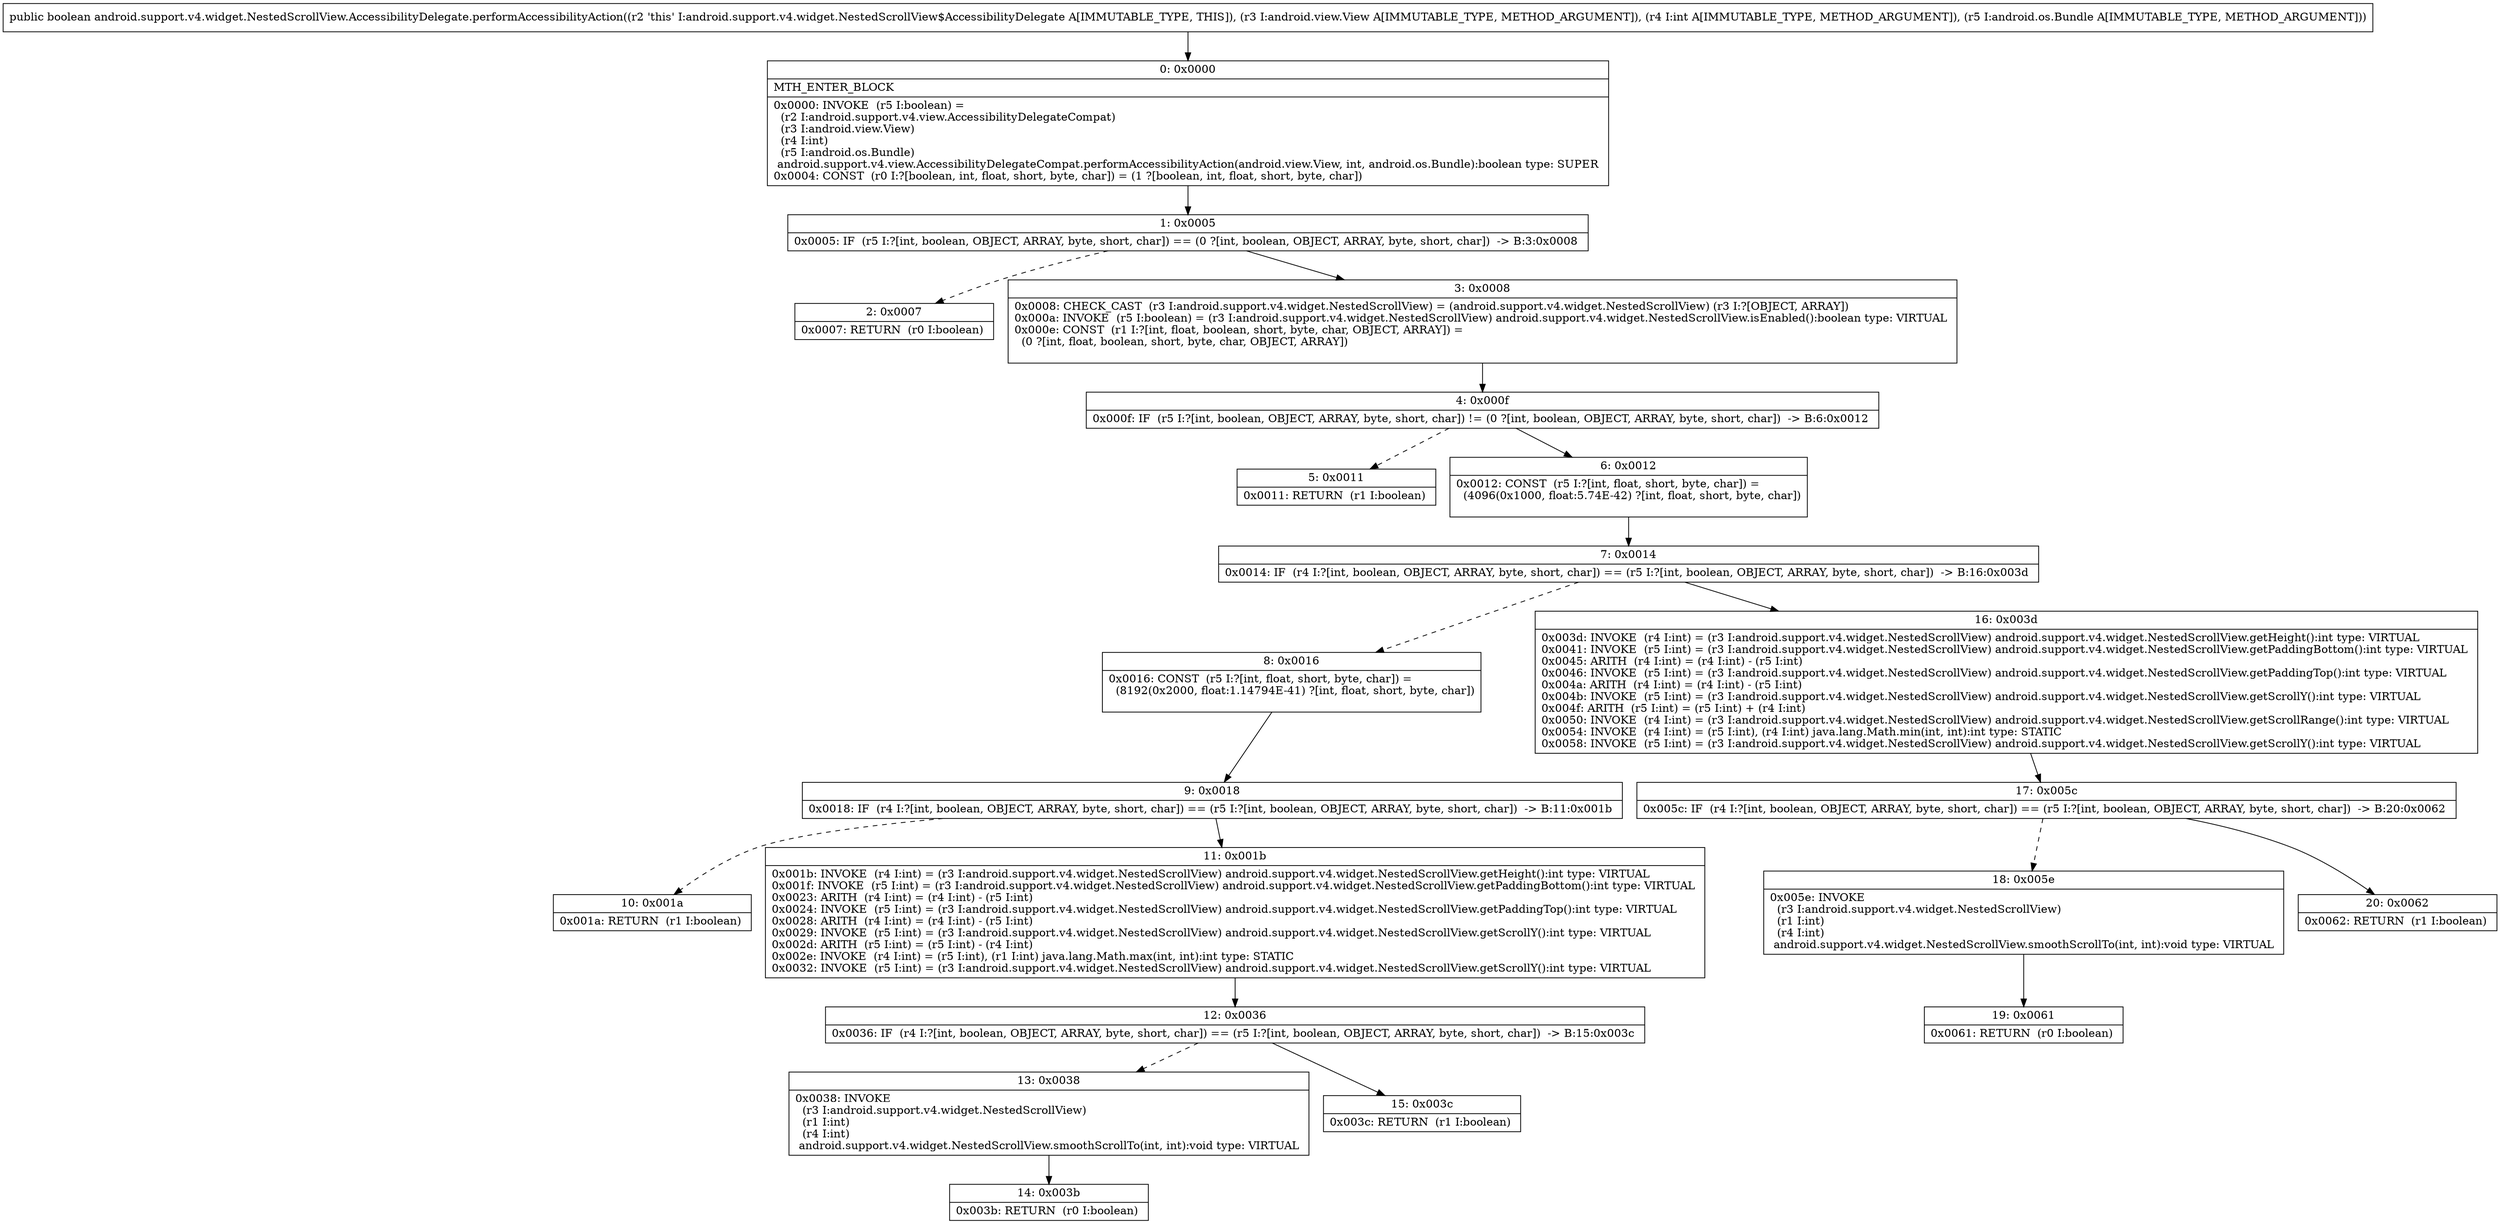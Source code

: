 digraph "CFG forandroid.support.v4.widget.NestedScrollView.AccessibilityDelegate.performAccessibilityAction(Landroid\/view\/View;ILandroid\/os\/Bundle;)Z" {
Node_0 [shape=record,label="{0\:\ 0x0000|MTH_ENTER_BLOCK\l|0x0000: INVOKE  (r5 I:boolean) = \l  (r2 I:android.support.v4.view.AccessibilityDelegateCompat)\l  (r3 I:android.view.View)\l  (r4 I:int)\l  (r5 I:android.os.Bundle)\l android.support.v4.view.AccessibilityDelegateCompat.performAccessibilityAction(android.view.View, int, android.os.Bundle):boolean type: SUPER \l0x0004: CONST  (r0 I:?[boolean, int, float, short, byte, char]) = (1 ?[boolean, int, float, short, byte, char]) \l}"];
Node_1 [shape=record,label="{1\:\ 0x0005|0x0005: IF  (r5 I:?[int, boolean, OBJECT, ARRAY, byte, short, char]) == (0 ?[int, boolean, OBJECT, ARRAY, byte, short, char])  \-\> B:3:0x0008 \l}"];
Node_2 [shape=record,label="{2\:\ 0x0007|0x0007: RETURN  (r0 I:boolean) \l}"];
Node_3 [shape=record,label="{3\:\ 0x0008|0x0008: CHECK_CAST  (r3 I:android.support.v4.widget.NestedScrollView) = (android.support.v4.widget.NestedScrollView) (r3 I:?[OBJECT, ARRAY]) \l0x000a: INVOKE  (r5 I:boolean) = (r3 I:android.support.v4.widget.NestedScrollView) android.support.v4.widget.NestedScrollView.isEnabled():boolean type: VIRTUAL \l0x000e: CONST  (r1 I:?[int, float, boolean, short, byte, char, OBJECT, ARRAY]) = \l  (0 ?[int, float, boolean, short, byte, char, OBJECT, ARRAY])\l \l}"];
Node_4 [shape=record,label="{4\:\ 0x000f|0x000f: IF  (r5 I:?[int, boolean, OBJECT, ARRAY, byte, short, char]) != (0 ?[int, boolean, OBJECT, ARRAY, byte, short, char])  \-\> B:6:0x0012 \l}"];
Node_5 [shape=record,label="{5\:\ 0x0011|0x0011: RETURN  (r1 I:boolean) \l}"];
Node_6 [shape=record,label="{6\:\ 0x0012|0x0012: CONST  (r5 I:?[int, float, short, byte, char]) = \l  (4096(0x1000, float:5.74E\-42) ?[int, float, short, byte, char])\l \l}"];
Node_7 [shape=record,label="{7\:\ 0x0014|0x0014: IF  (r4 I:?[int, boolean, OBJECT, ARRAY, byte, short, char]) == (r5 I:?[int, boolean, OBJECT, ARRAY, byte, short, char])  \-\> B:16:0x003d \l}"];
Node_8 [shape=record,label="{8\:\ 0x0016|0x0016: CONST  (r5 I:?[int, float, short, byte, char]) = \l  (8192(0x2000, float:1.14794E\-41) ?[int, float, short, byte, char])\l \l}"];
Node_9 [shape=record,label="{9\:\ 0x0018|0x0018: IF  (r4 I:?[int, boolean, OBJECT, ARRAY, byte, short, char]) == (r5 I:?[int, boolean, OBJECT, ARRAY, byte, short, char])  \-\> B:11:0x001b \l}"];
Node_10 [shape=record,label="{10\:\ 0x001a|0x001a: RETURN  (r1 I:boolean) \l}"];
Node_11 [shape=record,label="{11\:\ 0x001b|0x001b: INVOKE  (r4 I:int) = (r3 I:android.support.v4.widget.NestedScrollView) android.support.v4.widget.NestedScrollView.getHeight():int type: VIRTUAL \l0x001f: INVOKE  (r5 I:int) = (r3 I:android.support.v4.widget.NestedScrollView) android.support.v4.widget.NestedScrollView.getPaddingBottom():int type: VIRTUAL \l0x0023: ARITH  (r4 I:int) = (r4 I:int) \- (r5 I:int) \l0x0024: INVOKE  (r5 I:int) = (r3 I:android.support.v4.widget.NestedScrollView) android.support.v4.widget.NestedScrollView.getPaddingTop():int type: VIRTUAL \l0x0028: ARITH  (r4 I:int) = (r4 I:int) \- (r5 I:int) \l0x0029: INVOKE  (r5 I:int) = (r3 I:android.support.v4.widget.NestedScrollView) android.support.v4.widget.NestedScrollView.getScrollY():int type: VIRTUAL \l0x002d: ARITH  (r5 I:int) = (r5 I:int) \- (r4 I:int) \l0x002e: INVOKE  (r4 I:int) = (r5 I:int), (r1 I:int) java.lang.Math.max(int, int):int type: STATIC \l0x0032: INVOKE  (r5 I:int) = (r3 I:android.support.v4.widget.NestedScrollView) android.support.v4.widget.NestedScrollView.getScrollY():int type: VIRTUAL \l}"];
Node_12 [shape=record,label="{12\:\ 0x0036|0x0036: IF  (r4 I:?[int, boolean, OBJECT, ARRAY, byte, short, char]) == (r5 I:?[int, boolean, OBJECT, ARRAY, byte, short, char])  \-\> B:15:0x003c \l}"];
Node_13 [shape=record,label="{13\:\ 0x0038|0x0038: INVOKE  \l  (r3 I:android.support.v4.widget.NestedScrollView)\l  (r1 I:int)\l  (r4 I:int)\l android.support.v4.widget.NestedScrollView.smoothScrollTo(int, int):void type: VIRTUAL \l}"];
Node_14 [shape=record,label="{14\:\ 0x003b|0x003b: RETURN  (r0 I:boolean) \l}"];
Node_15 [shape=record,label="{15\:\ 0x003c|0x003c: RETURN  (r1 I:boolean) \l}"];
Node_16 [shape=record,label="{16\:\ 0x003d|0x003d: INVOKE  (r4 I:int) = (r3 I:android.support.v4.widget.NestedScrollView) android.support.v4.widget.NestedScrollView.getHeight():int type: VIRTUAL \l0x0041: INVOKE  (r5 I:int) = (r3 I:android.support.v4.widget.NestedScrollView) android.support.v4.widget.NestedScrollView.getPaddingBottom():int type: VIRTUAL \l0x0045: ARITH  (r4 I:int) = (r4 I:int) \- (r5 I:int) \l0x0046: INVOKE  (r5 I:int) = (r3 I:android.support.v4.widget.NestedScrollView) android.support.v4.widget.NestedScrollView.getPaddingTop():int type: VIRTUAL \l0x004a: ARITH  (r4 I:int) = (r4 I:int) \- (r5 I:int) \l0x004b: INVOKE  (r5 I:int) = (r3 I:android.support.v4.widget.NestedScrollView) android.support.v4.widget.NestedScrollView.getScrollY():int type: VIRTUAL \l0x004f: ARITH  (r5 I:int) = (r5 I:int) + (r4 I:int) \l0x0050: INVOKE  (r4 I:int) = (r3 I:android.support.v4.widget.NestedScrollView) android.support.v4.widget.NestedScrollView.getScrollRange():int type: VIRTUAL \l0x0054: INVOKE  (r4 I:int) = (r5 I:int), (r4 I:int) java.lang.Math.min(int, int):int type: STATIC \l0x0058: INVOKE  (r5 I:int) = (r3 I:android.support.v4.widget.NestedScrollView) android.support.v4.widget.NestedScrollView.getScrollY():int type: VIRTUAL \l}"];
Node_17 [shape=record,label="{17\:\ 0x005c|0x005c: IF  (r4 I:?[int, boolean, OBJECT, ARRAY, byte, short, char]) == (r5 I:?[int, boolean, OBJECT, ARRAY, byte, short, char])  \-\> B:20:0x0062 \l}"];
Node_18 [shape=record,label="{18\:\ 0x005e|0x005e: INVOKE  \l  (r3 I:android.support.v4.widget.NestedScrollView)\l  (r1 I:int)\l  (r4 I:int)\l android.support.v4.widget.NestedScrollView.smoothScrollTo(int, int):void type: VIRTUAL \l}"];
Node_19 [shape=record,label="{19\:\ 0x0061|0x0061: RETURN  (r0 I:boolean) \l}"];
Node_20 [shape=record,label="{20\:\ 0x0062|0x0062: RETURN  (r1 I:boolean) \l}"];
MethodNode[shape=record,label="{public boolean android.support.v4.widget.NestedScrollView.AccessibilityDelegate.performAccessibilityAction((r2 'this' I:android.support.v4.widget.NestedScrollView$AccessibilityDelegate A[IMMUTABLE_TYPE, THIS]), (r3 I:android.view.View A[IMMUTABLE_TYPE, METHOD_ARGUMENT]), (r4 I:int A[IMMUTABLE_TYPE, METHOD_ARGUMENT]), (r5 I:android.os.Bundle A[IMMUTABLE_TYPE, METHOD_ARGUMENT])) }"];
MethodNode -> Node_0;
Node_0 -> Node_1;
Node_1 -> Node_2[style=dashed];
Node_1 -> Node_3;
Node_3 -> Node_4;
Node_4 -> Node_5[style=dashed];
Node_4 -> Node_6;
Node_6 -> Node_7;
Node_7 -> Node_8[style=dashed];
Node_7 -> Node_16;
Node_8 -> Node_9;
Node_9 -> Node_10[style=dashed];
Node_9 -> Node_11;
Node_11 -> Node_12;
Node_12 -> Node_13[style=dashed];
Node_12 -> Node_15;
Node_13 -> Node_14;
Node_16 -> Node_17;
Node_17 -> Node_18[style=dashed];
Node_17 -> Node_20;
Node_18 -> Node_19;
}


